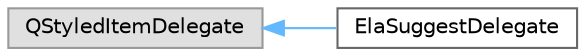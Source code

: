 digraph "类继承关系图"
{
 // LATEX_PDF_SIZE
  bgcolor="transparent";
  edge [fontname=Helvetica,fontsize=10,labelfontname=Helvetica,labelfontsize=10];
  node [fontname=Helvetica,fontsize=10,shape=box,height=0.2,width=0.4];
  rankdir="LR";
  Node0 [id="Node000000",label="QStyledItemDelegate",height=0.2,width=0.4,color="grey60", fillcolor="#E0E0E0", style="filled",tooltip=" "];
  Node0 -> Node1 [id="edge352_Node000000_Node000001",dir="back",color="steelblue1",style="solid",tooltip=" "];
  Node1 [id="Node000001",label="ElaSuggestDelegate",height=0.2,width=0.4,color="grey40", fillcolor="white", style="filled",URL="$class_ela_suggest_delegate.html",tooltip="建议项委托，负责绘制建议项"];
}

